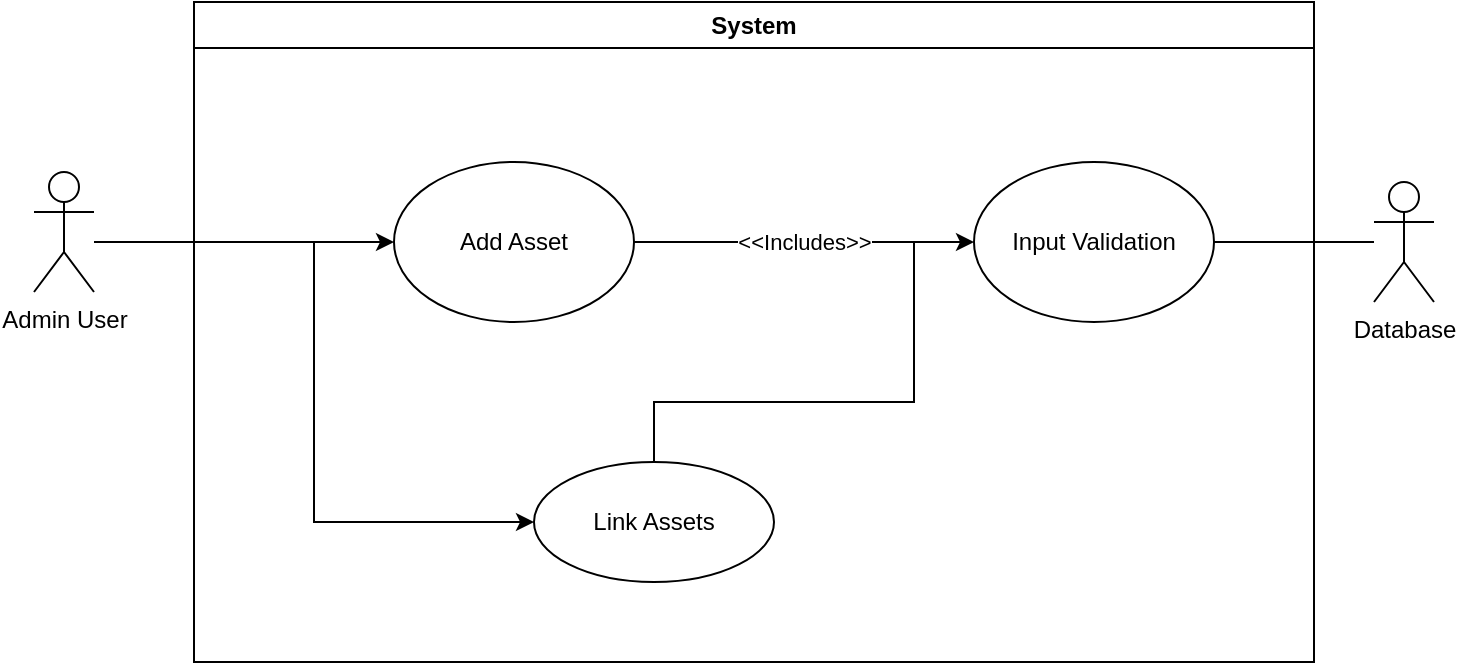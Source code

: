 <mxfile version="22.0.8" type="device">
  <diagram name="Page-1" id="DL1uh-NfwP928c6Yhs3l">
    <mxGraphModel dx="1191" dy="1106" grid="1" gridSize="10" guides="1" tooltips="1" connect="1" arrows="1" fold="1" page="1" pageScale="1" pageWidth="827" pageHeight="1169" math="0" shadow="0">
      <root>
        <mxCell id="0" />
        <mxCell id="1" parent="0" />
        <mxCell id="MKn4RhPB5chB1389y2Vw-1" value="Admin User" style="shape=umlActor;verticalLabelPosition=bottom;verticalAlign=top;html=1;outlineConnect=0;" vertex="1" parent="1">
          <mxGeometry x="60" y="165" width="30" height="60" as="geometry" />
        </mxCell>
        <mxCell id="MKn4RhPB5chB1389y2Vw-8" value="Database" style="shape=umlActor;verticalLabelPosition=bottom;verticalAlign=top;html=1;outlineConnect=0;" vertex="1" parent="1">
          <mxGeometry x="730" y="170" width="30" height="60" as="geometry" />
        </mxCell>
        <mxCell id="MKn4RhPB5chB1389y2Vw-17" value="System" style="swimlane;whiteSpace=wrap;html=1;" vertex="1" parent="1">
          <mxGeometry x="140" y="80" width="560" height="330" as="geometry" />
        </mxCell>
        <mxCell id="MKn4RhPB5chB1389y2Vw-20" value="Input Validation" style="ellipse;whiteSpace=wrap;html=1;" vertex="1" parent="MKn4RhPB5chB1389y2Vw-17">
          <mxGeometry x="390" y="80" width="120" height="80" as="geometry" />
        </mxCell>
        <mxCell id="MKn4RhPB5chB1389y2Vw-29" value="&amp;lt;&amp;lt;Includes&amp;gt;&amp;gt;" style="edgeStyle=none;rounded=0;orthogonalLoop=1;jettySize=auto;html=1;exitX=1;exitY=0.5;exitDx=0;exitDy=0;" edge="1" parent="MKn4RhPB5chB1389y2Vw-17" source="MKn4RhPB5chB1389y2Vw-21" target="MKn4RhPB5chB1389y2Vw-20">
          <mxGeometry relative="1" as="geometry" />
        </mxCell>
        <mxCell id="MKn4RhPB5chB1389y2Vw-21" value="Add Asset" style="ellipse;whiteSpace=wrap;html=1;" vertex="1" parent="MKn4RhPB5chB1389y2Vw-17">
          <mxGeometry x="100" y="80" width="120" height="80" as="geometry" />
        </mxCell>
        <mxCell id="MKn4RhPB5chB1389y2Vw-31" value="Link Assets" style="ellipse;whiteSpace=wrap;html=1;" vertex="1" parent="MKn4RhPB5chB1389y2Vw-17">
          <mxGeometry x="170" y="230" width="120" height="60" as="geometry" />
        </mxCell>
        <mxCell id="MKn4RhPB5chB1389y2Vw-33" value="" style="endArrow=classic;html=1;rounded=0;entryX=0;entryY=0.5;entryDx=0;entryDy=0;" edge="1" parent="MKn4RhPB5chB1389y2Vw-17" target="MKn4RhPB5chB1389y2Vw-31">
          <mxGeometry width="50" height="50" relative="1" as="geometry">
            <mxPoint x="60" y="120" as="sourcePoint" />
            <mxPoint x="100" y="165" as="targetPoint" />
            <Array as="points">
              <mxPoint x="60" y="260" />
            </Array>
          </mxGeometry>
        </mxCell>
        <mxCell id="MKn4RhPB5chB1389y2Vw-34" value="" style="endArrow=none;html=1;rounded=0;exitX=0.5;exitY=0;exitDx=0;exitDy=0;" edge="1" parent="MKn4RhPB5chB1389y2Vw-17" source="MKn4RhPB5chB1389y2Vw-31">
          <mxGeometry width="50" height="50" relative="1" as="geometry">
            <mxPoint x="310" y="170" as="sourcePoint" />
            <mxPoint x="360" y="120" as="targetPoint" />
            <Array as="points">
              <mxPoint x="230" y="200" />
              <mxPoint x="360" y="200" />
            </Array>
          </mxGeometry>
        </mxCell>
        <mxCell id="MKn4RhPB5chB1389y2Vw-30" value="" style="endArrow=classic;html=1;rounded=0;" edge="1" parent="1">
          <mxGeometry width="50" height="50" relative="1" as="geometry">
            <mxPoint x="90" y="200" as="sourcePoint" />
            <mxPoint x="240" y="200" as="targetPoint" />
          </mxGeometry>
        </mxCell>
        <mxCell id="MKn4RhPB5chB1389y2Vw-28" value="" style="endArrow=none;html=1;rounded=0;exitX=1;exitY=0.5;exitDx=0;exitDy=0;" edge="1" parent="1" source="MKn4RhPB5chB1389y2Vw-20" target="MKn4RhPB5chB1389y2Vw-8">
          <mxGeometry width="50" height="50" relative="1" as="geometry">
            <mxPoint x="570" y="210" as="sourcePoint" />
            <mxPoint x="620" y="160" as="targetPoint" />
          </mxGeometry>
        </mxCell>
      </root>
    </mxGraphModel>
  </diagram>
</mxfile>
